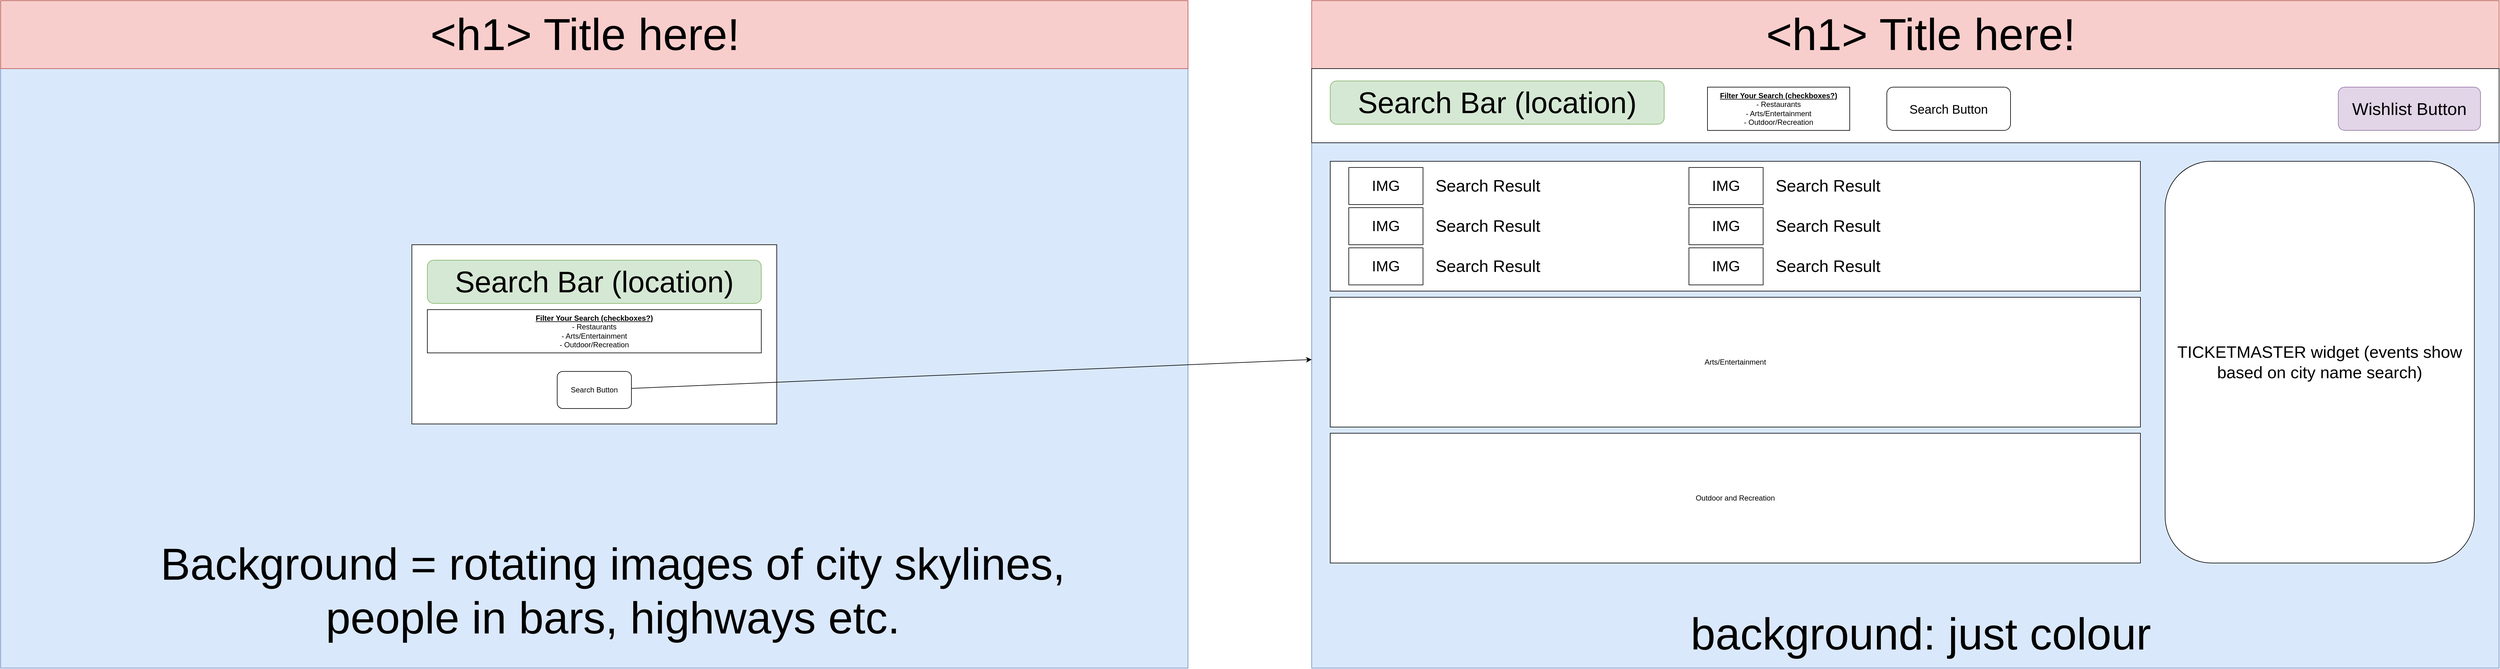 <mxfile version="14.5.8" type="github">
  <diagram id="FMbho8kLkQ0YY_Z4Ix5w" name="Page-1">
    <mxGraphModel dx="1973" dy="1091" grid="1" gridSize="10" guides="1" tooltips="1" connect="1" arrows="1" fold="1" page="1" pageScale="1" pageWidth="3200" pageHeight="1800" math="0" shadow="0">
      <root>
        <mxCell id="0" />
        <mxCell id="1" parent="0" />
        <mxCell id="muSHpRUxgRySuF4JChZZ-1" value="&lt;h1&gt;Background, just colour.&lt;/h1&gt;" style="rounded=0;whiteSpace=wrap;html=1;fillColor=#dae8fc;strokeColor=#6c8ebf;" parent="1" vertex="1">
          <mxGeometry x="90" y="80" width="1920" height="1080" as="geometry" />
        </mxCell>
        <mxCell id="muSHpRUxgRySuF4JChZZ-3" value="" style="rounded=0;whiteSpace=wrap;html=1;" parent="1" vertex="1">
          <mxGeometry x="755" y="475" width="590" height="290" as="geometry" />
        </mxCell>
        <mxCell id="muSHpRUxgRySuF4JChZZ-4" value="&lt;font style=&quot;font-size: 48px&quot;&gt;Search Bar (location)&lt;/font&gt;" style="rounded=1;whiteSpace=wrap;html=1;fillColor=#d5e8d4;strokeColor=#82b366;" parent="1" vertex="1">
          <mxGeometry x="780" y="500" width="540" height="70" as="geometry" />
        </mxCell>
        <mxCell id="muSHpRUxgRySuF4JChZZ-5" value="Search Button" style="rounded=1;whiteSpace=wrap;html=1;" parent="1" vertex="1">
          <mxGeometry x="990" y="680" width="120" height="60" as="geometry" />
        </mxCell>
        <mxCell id="muSHpRUxgRySuF4JChZZ-8" value="&lt;u&gt;&lt;b&gt;Filter Your Search (checkboxes?)&lt;/b&gt;&lt;/u&gt;&lt;br&gt;- Restaurants&lt;br&gt;- Arts/Entertainment&lt;br&gt;- Outdoor/Recreation" style="rounded=0;whiteSpace=wrap;html=1;" parent="1" vertex="1">
          <mxGeometry x="780" y="580" width="540" height="70" as="geometry" />
        </mxCell>
        <mxCell id="muSHpRUxgRySuF4JChZZ-10" value="&lt;font style=&quot;font-size: 72px&quot;&gt;Background = rotating images of city skylines, people in bars, highways etc.&lt;/font&gt;" style="text;html=1;strokeColor=none;fillColor=none;align=center;verticalAlign=middle;whiteSpace=wrap;rounded=0;" parent="1" vertex="1">
          <mxGeometry x="230" y="910" width="1700" height="250" as="geometry" />
        </mxCell>
        <mxCell id="muSHpRUxgRySuF4JChZZ-14" value="" style="rounded=0;whiteSpace=wrap;html=1;fillColor=#f8cecc;strokeColor=#b85450;" parent="1" vertex="1">
          <mxGeometry x="90" y="80" width="1920" height="110" as="geometry" />
        </mxCell>
        <mxCell id="muSHpRUxgRySuF4JChZZ-15" value="&lt;font style=&quot;font-size: 72px&quot;&gt;&amp;lt;h1&amp;gt; Title here!&lt;/font&gt;" style="text;html=1;strokeColor=none;fillColor=none;align=center;verticalAlign=middle;whiteSpace=wrap;rounded=0;" parent="1" vertex="1">
          <mxGeometry x="670" y="90" width="730" height="90" as="geometry" />
        </mxCell>
        <mxCell id="muSHpRUxgRySuF4JChZZ-16" value="&lt;h1&gt;&lt;br&gt;&lt;/h1&gt;" style="rounded=0;whiteSpace=wrap;html=1;fillColor=#dae8fc;strokeColor=#6c8ebf;" parent="1" vertex="1">
          <mxGeometry x="2210" y="80" width="1920" height="1080" as="geometry" />
        </mxCell>
        <mxCell id="muSHpRUxgRySuF4JChZZ-17" value="" style="endArrow=classic;html=1;" parent="1" source="muSHpRUxgRySuF4JChZZ-5" target="muSHpRUxgRySuF4JChZZ-16" edge="1">
          <mxGeometry width="50" height="50" relative="1" as="geometry">
            <mxPoint x="1800" y="700" as="sourcePoint" />
            <mxPoint x="1850" y="650" as="targetPoint" />
          </mxGeometry>
        </mxCell>
        <mxCell id="muSHpRUxgRySuF4JChZZ-18" value="&lt;font style=&quot;font-size: 72px&quot;&gt;background: just colour&lt;/font&gt;" style="text;html=1;strokeColor=none;fillColor=none;align=center;verticalAlign=middle;whiteSpace=wrap;rounded=0;" parent="1" vertex="1">
          <mxGeometry x="2780" y="1060" width="830" height="90" as="geometry" />
        </mxCell>
        <mxCell id="muSHpRUxgRySuF4JChZZ-19" value="" style="rounded=0;whiteSpace=wrap;html=1;fillColor=#f8cecc;strokeColor=#b85450;" parent="1" vertex="1">
          <mxGeometry x="2210" y="80" width="1920" height="110" as="geometry" />
        </mxCell>
        <mxCell id="muSHpRUxgRySuF4JChZZ-20" value="&lt;font style=&quot;font-size: 72px&quot;&gt;&amp;lt;h1&amp;gt; Title here!&lt;/font&gt;" style="text;html=1;strokeColor=none;fillColor=none;align=center;verticalAlign=middle;whiteSpace=wrap;rounded=0;" parent="1" vertex="1">
          <mxGeometry x="2830" y="90" width="730" height="90" as="geometry" />
        </mxCell>
        <mxCell id="muSHpRUxgRySuF4JChZZ-22" value="" style="rounded=0;whiteSpace=wrap;html=1;" parent="1" vertex="1">
          <mxGeometry x="2210" y="190" width="1920" height="120" as="geometry" />
        </mxCell>
        <mxCell id="muSHpRUxgRySuF4JChZZ-23" value="&lt;font style=&quot;font-size: 48px&quot;&gt;Search Bar (location)&lt;/font&gt;" style="rounded=1;whiteSpace=wrap;html=1;fillColor=#d5e8d4;strokeColor=#82b366;" parent="1" vertex="1">
          <mxGeometry x="2240" y="210" width="540" height="70" as="geometry" />
        </mxCell>
        <mxCell id="muSHpRUxgRySuF4JChZZ-24" value="&lt;u&gt;&lt;b&gt;Filter Your Search (checkboxes?)&lt;/b&gt;&lt;/u&gt;&lt;br&gt;- Restaurants&lt;br&gt;- Arts/Entertainment&lt;br&gt;- Outdoor/Recreation" style="rounded=0;whiteSpace=wrap;html=1;" parent="1" vertex="1">
          <mxGeometry x="2850" y="220" width="230" height="70" as="geometry" />
        </mxCell>
        <mxCell id="muSHpRUxgRySuF4JChZZ-25" value="&lt;font style=&quot;font-size: 20px&quot;&gt;Search Button&lt;/font&gt;" style="rounded=1;whiteSpace=wrap;html=1;" parent="1" vertex="1">
          <mxGeometry x="3140" y="220" width="200" height="70" as="geometry" />
        </mxCell>
        <mxCell id="muSHpRUxgRySuF4JChZZ-26" value="&lt;font style=&quot;font-size: 28px&quot;&gt;Wishlist Button&lt;/font&gt;" style="rounded=1;whiteSpace=wrap;html=1;fillColor=#e1d5e7;strokeColor=#9673a6;" parent="1" vertex="1">
          <mxGeometry x="3870" y="220" width="230" height="70" as="geometry" />
        </mxCell>
        <mxCell id="muSHpRUxgRySuF4JChZZ-27" value="Restaurants" style="rounded=0;whiteSpace=wrap;html=1;" parent="1" vertex="1">
          <mxGeometry x="2240" y="340" width="1310" height="210" as="geometry" />
        </mxCell>
        <mxCell id="H8JGVFlmruShQ2Q8OJBU-1" value="Outdoor and Recreation" style="rounded=0;whiteSpace=wrap;html=1;" vertex="1" parent="1">
          <mxGeometry x="2240" y="780" width="1310" height="210" as="geometry" />
        </mxCell>
        <mxCell id="H8JGVFlmruShQ2Q8OJBU-2" value="Arts/Entertainment" style="rounded=0;whiteSpace=wrap;html=1;" vertex="1" parent="1">
          <mxGeometry x="2240" y="560" width="1310" height="210" as="geometry" />
        </mxCell>
        <mxCell id="H8JGVFlmruShQ2Q8OJBU-3" value="&lt;font style=&quot;font-size: 24px&quot;&gt;IMG&lt;/font&gt;" style="rounded=0;whiteSpace=wrap;html=1;" vertex="1" parent="1">
          <mxGeometry x="2270" y="350" width="120" height="60" as="geometry" />
        </mxCell>
        <mxCell id="H8JGVFlmruShQ2Q8OJBU-5" value="Search Result" style="text;html=1;strokeColor=none;fillColor=none;align=center;verticalAlign=middle;whiteSpace=wrap;rounded=0;fontSize=27;" vertex="1" parent="1">
          <mxGeometry x="2400" y="370" width="190" height="20" as="geometry" />
        </mxCell>
        <mxCell id="H8JGVFlmruShQ2Q8OJBU-6" value="&lt;font style=&quot;font-size: 24px&quot;&gt;IMG&lt;/font&gt;" style="rounded=0;whiteSpace=wrap;html=1;" vertex="1" parent="1">
          <mxGeometry x="2270" y="415" width="120" height="60" as="geometry" />
        </mxCell>
        <mxCell id="H8JGVFlmruShQ2Q8OJBU-7" value="Search Result" style="text;html=1;strokeColor=none;fillColor=none;align=center;verticalAlign=middle;whiteSpace=wrap;rounded=0;fontSize=27;" vertex="1" parent="1">
          <mxGeometry x="2400" y="435" width="190" height="20" as="geometry" />
        </mxCell>
        <mxCell id="H8JGVFlmruShQ2Q8OJBU-8" value="&lt;font style=&quot;font-size: 24px&quot;&gt;IMG&lt;/font&gt;" style="rounded=0;whiteSpace=wrap;html=1;" vertex="1" parent="1">
          <mxGeometry x="2270" y="480" width="120" height="60" as="geometry" />
        </mxCell>
        <mxCell id="H8JGVFlmruShQ2Q8OJBU-9" value="Search Result" style="text;html=1;strokeColor=none;fillColor=none;align=center;verticalAlign=middle;whiteSpace=wrap;rounded=0;fontSize=27;" vertex="1" parent="1">
          <mxGeometry x="2400" y="500" width="190" height="20" as="geometry" />
        </mxCell>
        <mxCell id="H8JGVFlmruShQ2Q8OJBU-10" value="&lt;font style=&quot;font-size: 24px&quot;&gt;IMG&lt;/font&gt;" style="rounded=0;whiteSpace=wrap;html=1;" vertex="1" parent="1">
          <mxGeometry x="2820" y="350" width="120" height="60" as="geometry" />
        </mxCell>
        <mxCell id="H8JGVFlmruShQ2Q8OJBU-11" value="Search Result" style="text;html=1;strokeColor=none;fillColor=none;align=center;verticalAlign=middle;whiteSpace=wrap;rounded=0;fontSize=27;" vertex="1" parent="1">
          <mxGeometry x="2950" y="370" width="190" height="20" as="geometry" />
        </mxCell>
        <mxCell id="H8JGVFlmruShQ2Q8OJBU-12" value="&lt;font style=&quot;font-size: 24px&quot;&gt;IMG&lt;/font&gt;" style="rounded=0;whiteSpace=wrap;html=1;" vertex="1" parent="1">
          <mxGeometry x="2820" y="415" width="120" height="60" as="geometry" />
        </mxCell>
        <mxCell id="H8JGVFlmruShQ2Q8OJBU-13" value="Search Result" style="text;html=1;strokeColor=none;fillColor=none;align=center;verticalAlign=middle;whiteSpace=wrap;rounded=0;fontSize=27;" vertex="1" parent="1">
          <mxGeometry x="2950" y="435" width="190" height="20" as="geometry" />
        </mxCell>
        <mxCell id="H8JGVFlmruShQ2Q8OJBU-14" value="&lt;font style=&quot;font-size: 24px&quot;&gt;IMG&lt;/font&gt;" style="rounded=0;whiteSpace=wrap;html=1;" vertex="1" parent="1">
          <mxGeometry x="2820" y="480" width="120" height="60" as="geometry" />
        </mxCell>
        <mxCell id="H8JGVFlmruShQ2Q8OJBU-15" value="Search Result" style="text;html=1;strokeColor=none;fillColor=none;align=center;verticalAlign=middle;whiteSpace=wrap;rounded=0;fontSize=27;" vertex="1" parent="1">
          <mxGeometry x="2950" y="500" width="190" height="20" as="geometry" />
        </mxCell>
        <mxCell id="H8JGVFlmruShQ2Q8OJBU-17" value="TICKETMASTER widget (events show based on city name search)" style="rounded=1;whiteSpace=wrap;html=1;fontSize=27;" vertex="1" parent="1">
          <mxGeometry x="3590" y="340" width="500" height="650" as="geometry" />
        </mxCell>
      </root>
    </mxGraphModel>
  </diagram>
</mxfile>
